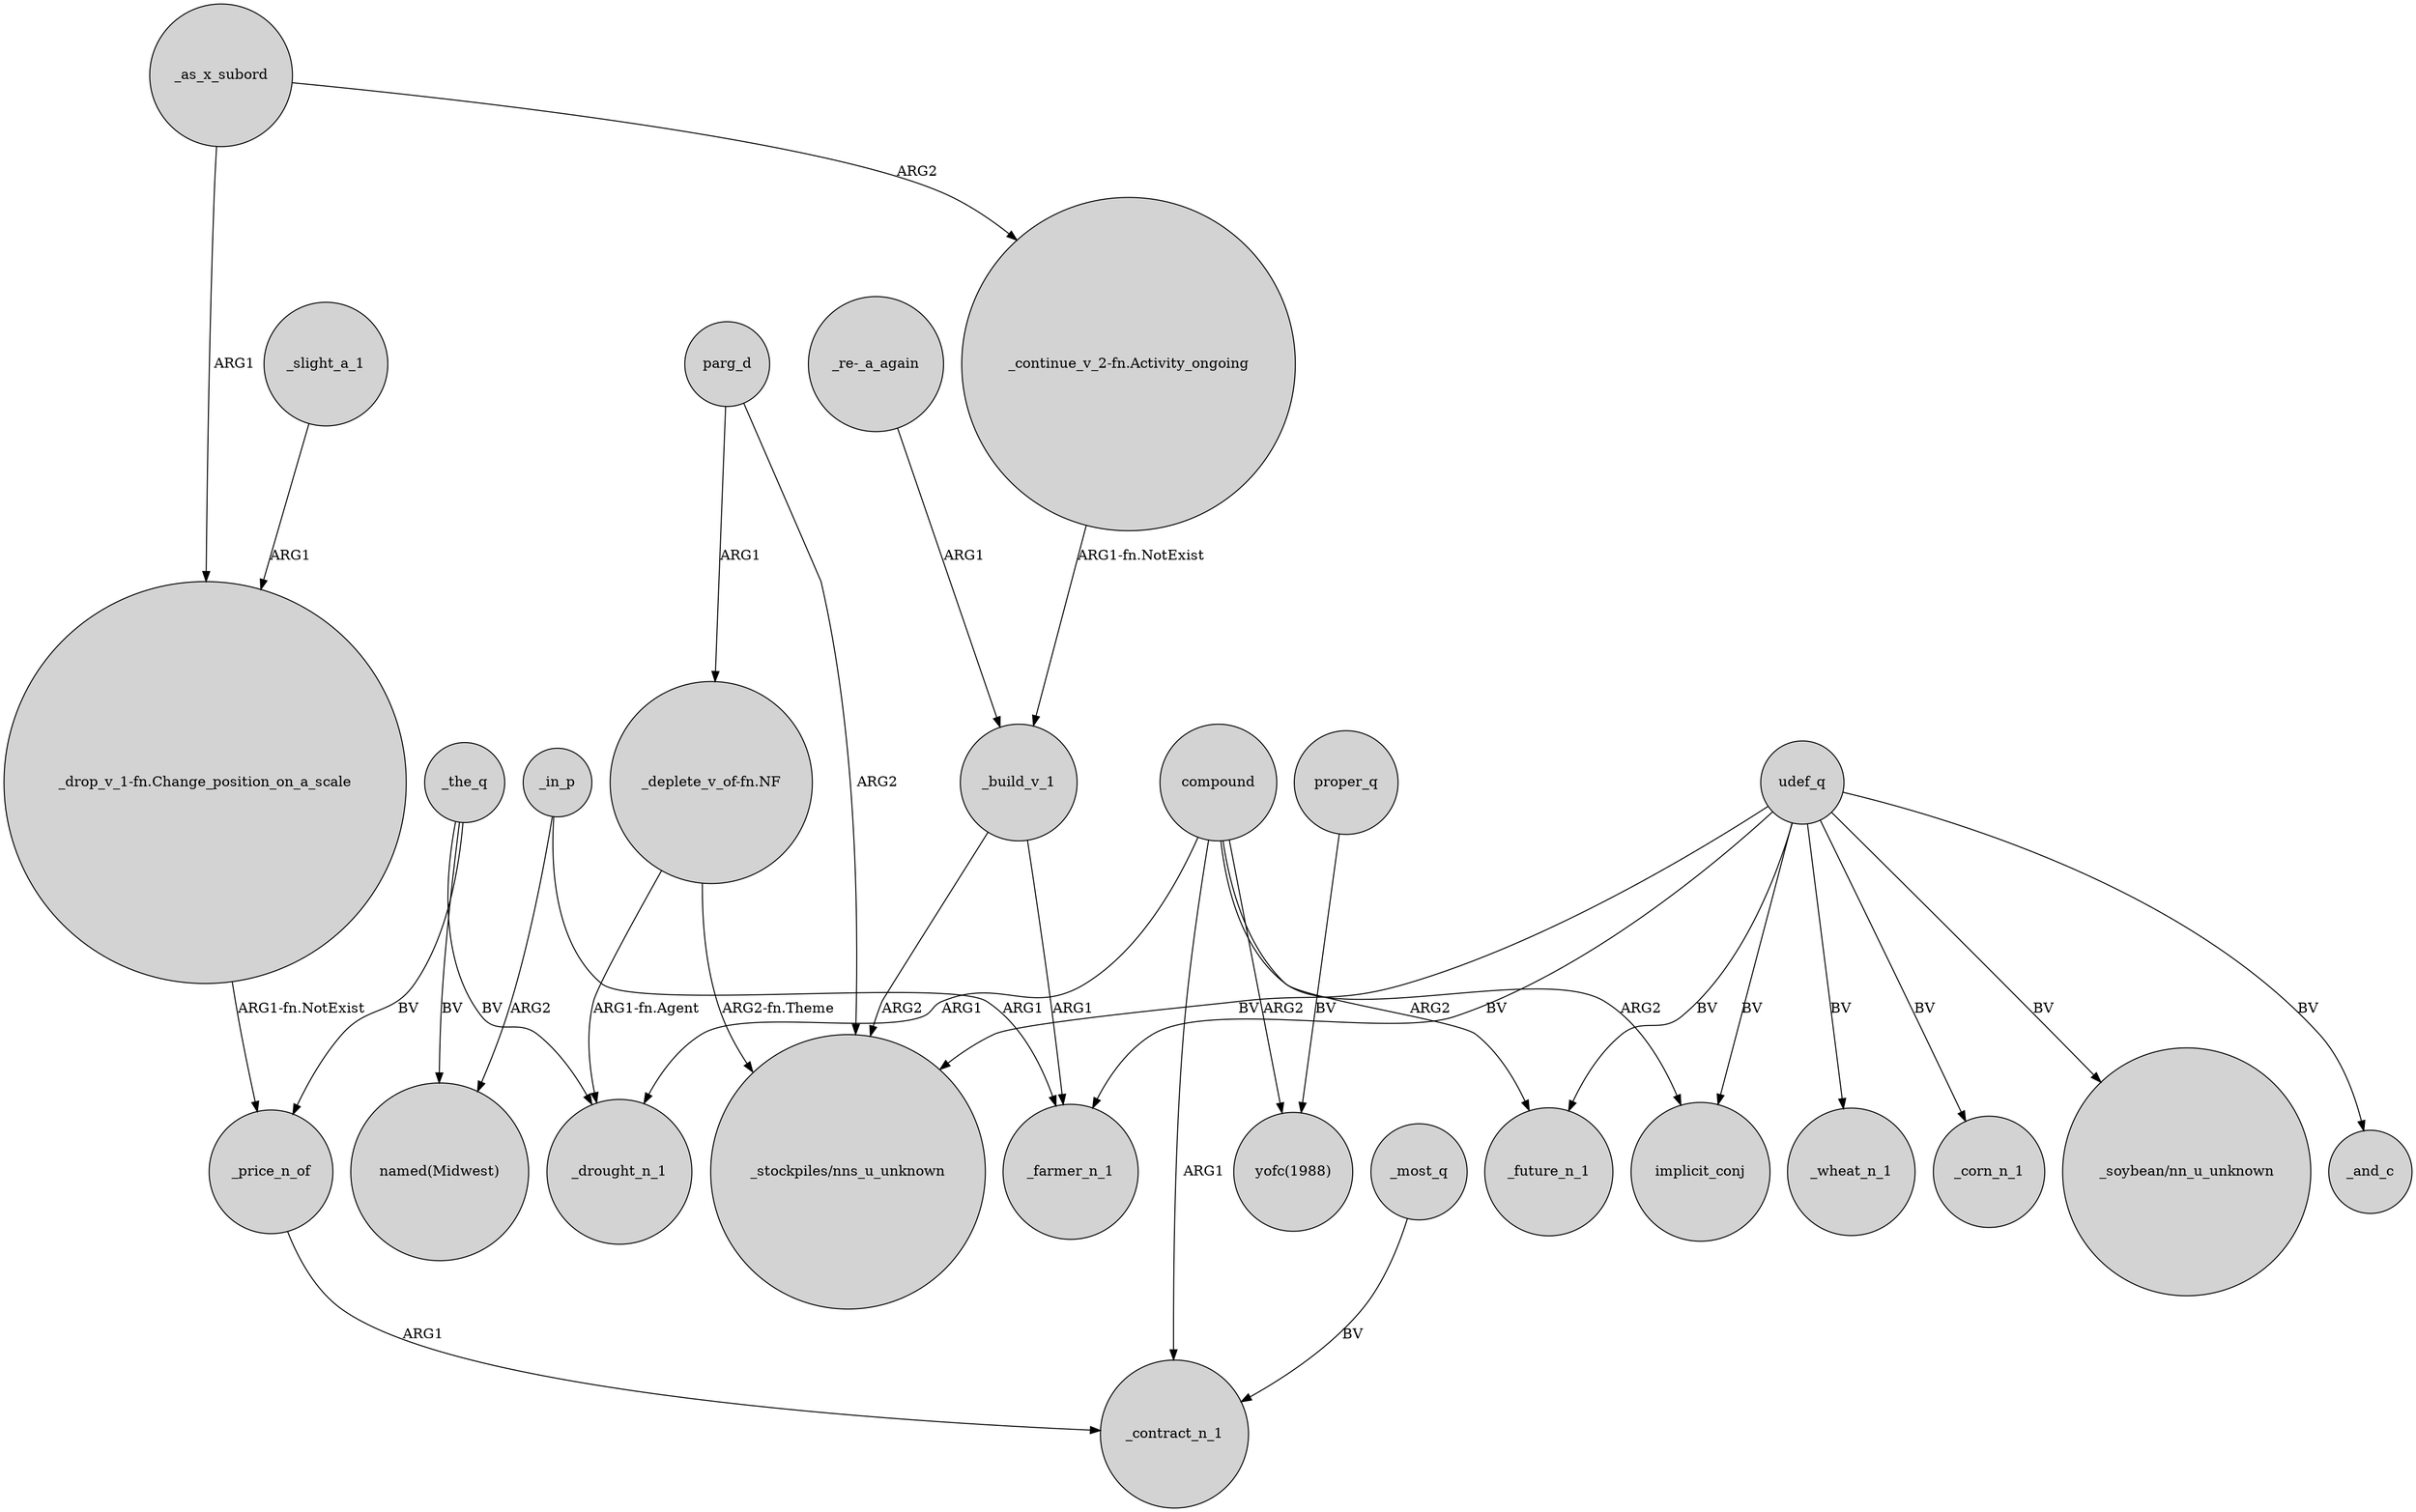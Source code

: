digraph {
	node [shape=circle style=filled]
	_in_p -> "named(Midwest)" [label=ARG2]
	compound -> implicit_conj [label=ARG2]
	_as_x_subord -> "_continue_v_2-fn.Activity_ongoing" [label=ARG2]
	"_deplete_v_of-fn.NF" -> _drought_n_1 [label="ARG1-fn.Agent"]
	compound -> _drought_n_1 [label=ARG1]
	"_deplete_v_of-fn.NF" -> "_stockpiles/nns_u_unknown" [label="ARG2-fn.Theme"]
	_the_q -> _price_n_of [label=BV]
	compound -> _contract_n_1 [label=ARG1]
	udef_q -> implicit_conj [label=BV]
	compound -> _future_n_1 [label=ARG2]
	_as_x_subord -> "_drop_v_1-fn.Change_position_on_a_scale" [label=ARG1]
	_most_q -> _contract_n_1 [label=BV]
	udef_q -> "_stockpiles/nns_u_unknown" [label=BV]
	_in_p -> _farmer_n_1 [label=ARG1]
	_price_n_of -> _contract_n_1 [label=ARG1]
	"_re-_a_again" -> _build_v_1 [label=ARG1]
	proper_q -> "yofc(1988)" [label=BV]
	udef_q -> _future_n_1 [label=BV]
	udef_q -> _wheat_n_1 [label=BV]
	udef_q -> _corn_n_1 [label=BV]
	parg_d -> "_deplete_v_of-fn.NF" [label=ARG1]
	parg_d -> "_stockpiles/nns_u_unknown" [label=ARG2]
	udef_q -> "_soybean/nn_u_unknown" [label=BV]
	udef_q -> _farmer_n_1 [label=BV]
	_slight_a_1 -> "_drop_v_1-fn.Change_position_on_a_scale" [label=ARG1]
	_build_v_1 -> _farmer_n_1 [label=ARG1]
	"_drop_v_1-fn.Change_position_on_a_scale" -> _price_n_of [label="ARG1-fn.NotExist"]
	_the_q -> "named(Midwest)" [label=BV]
	udef_q -> _and_c [label=BV]
	_build_v_1 -> "_stockpiles/nns_u_unknown" [label=ARG2]
	_the_q -> _drought_n_1 [label=BV]
	compound -> "yofc(1988)" [label=ARG2]
	"_continue_v_2-fn.Activity_ongoing" -> _build_v_1 [label="ARG1-fn.NotExist"]
}
